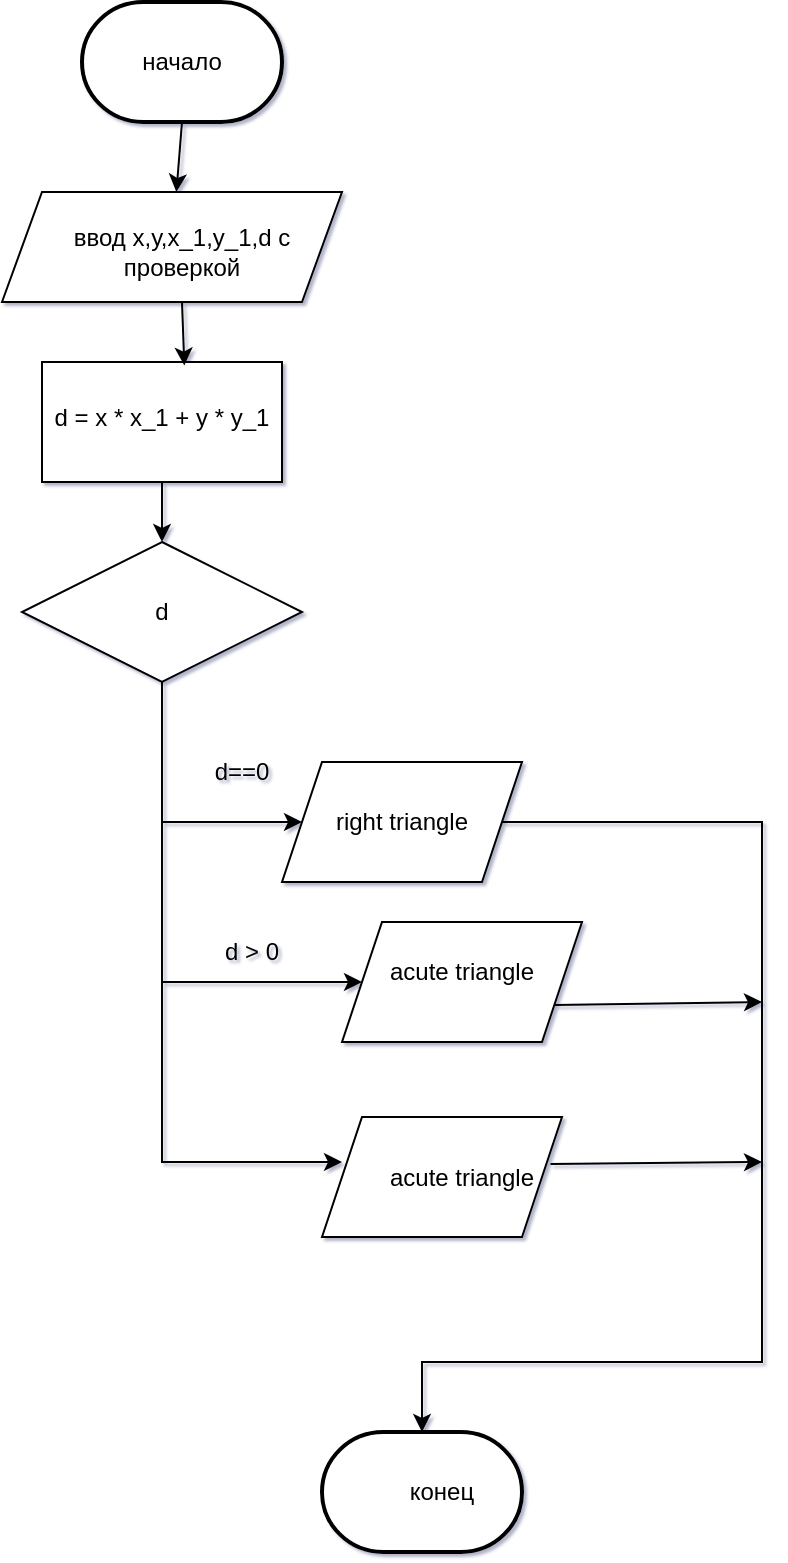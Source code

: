 <mxfile version="20.3.0" type="device"><diagram id="C5RBs43oDa-KdzZeNtuy" name="Page-1"><mxGraphModel dx="625" dy="664" grid="1" gridSize="10" guides="1" tooltips="1" connect="1" arrows="1" fold="1" page="1" pageScale="1" pageWidth="827" pageHeight="1169" math="0" shadow="1"><root><mxCell id="WIyWlLk6GJQsqaUBKTNV-0"/><mxCell id="WIyWlLk6GJQsqaUBKTNV-1" parent="WIyWlLk6GJQsqaUBKTNV-0"/><mxCell id="S0nZ6V1vKjC60AUOystu-18" style="edgeStyle=none;rounded=0;orthogonalLoop=1;jettySize=auto;html=1;exitX=0.5;exitY=1;exitDx=0;exitDy=0;exitPerimeter=0;" edge="1" parent="WIyWlLk6GJQsqaUBKTNV-1" source="S0nZ6V1vKjC60AUOystu-2" target="S0nZ6V1vKjC60AUOystu-14"><mxGeometry relative="1" as="geometry"/></mxCell><mxCell id="S0nZ6V1vKjC60AUOystu-2" value="" style="strokeWidth=2;html=1;shape=mxgraph.flowchart.terminator;whiteSpace=wrap;" vertex="1" parent="WIyWlLk6GJQsqaUBKTNV-1"><mxGeometry x="380" y="20" width="100" height="60" as="geometry"/></mxCell><mxCell id="S0nZ6V1vKjC60AUOystu-4" value="начало" style="text;html=1;strokeColor=none;fillColor=none;align=center;verticalAlign=middle;whiteSpace=wrap;rounded=0;" vertex="1" parent="WIyWlLk6GJQsqaUBKTNV-1"><mxGeometry x="400" y="30" width="60" height="40" as="geometry"/></mxCell><mxCell id="S0nZ6V1vKjC60AUOystu-10" value="Text" style="text;html=1;strokeColor=none;fillColor=none;align=center;verticalAlign=middle;whiteSpace=wrap;rounded=0;" vertex="1" parent="WIyWlLk6GJQsqaUBKTNV-1"><mxGeometry x="400" y="125" width="60" height="30" as="geometry"/></mxCell><mxCell id="S0nZ6V1vKjC60AUOystu-14" value="" style="shape=parallelogram;perimeter=parallelogramPerimeter;whiteSpace=wrap;html=1;fixedSize=1;" vertex="1" parent="WIyWlLk6GJQsqaUBKTNV-1"><mxGeometry x="340" y="115" width="170" height="55" as="geometry"/></mxCell><mxCell id="S0nZ6V1vKjC60AUOystu-36" value="" style="rounded=0;whiteSpace=wrap;html=1;" vertex="1" parent="WIyWlLk6GJQsqaUBKTNV-1"><mxGeometry x="360" y="200" width="120" height="60" as="geometry"/></mxCell><mxCell id="S0nZ6V1vKjC60AUOystu-39" value="" style="strokeWidth=2;html=1;shape=mxgraph.flowchart.terminator;whiteSpace=wrap;" vertex="1" parent="WIyWlLk6GJQsqaUBKTNV-1"><mxGeometry x="500" y="735" width="100" height="60" as="geometry"/></mxCell><mxCell id="S0nZ6V1vKjC60AUOystu-41" value="конец" style="text;html=1;strokeColor=none;fillColor=none;align=center;verticalAlign=middle;whiteSpace=wrap;rounded=0;" vertex="1" parent="WIyWlLk6GJQsqaUBKTNV-1"><mxGeometry x="530" y="750" width="60" height="30" as="geometry"/></mxCell><mxCell id="S0nZ6V1vKjC60AUOystu-47" style="edgeStyle=none;rounded=0;orthogonalLoop=1;jettySize=auto;html=1;exitX=0.5;exitY=1;exitDx=0;exitDy=0;entryX=0.593;entryY=0.03;entryDx=0;entryDy=0;entryPerimeter=0;" edge="1" parent="WIyWlLk6GJQsqaUBKTNV-1" source="S0nZ6V1vKjC60AUOystu-45" target="S0nZ6V1vKjC60AUOystu-36"><mxGeometry relative="1" as="geometry"/></mxCell><mxCell id="S0nZ6V1vKjC60AUOystu-45" value="ввод х,у,х_1,у_1,d с проверкой" style="text;html=1;strokeColor=none;fillColor=none;align=center;verticalAlign=middle;whiteSpace=wrap;rounded=0;" vertex="1" parent="WIyWlLk6GJQsqaUBKTNV-1"><mxGeometry x="365" y="120" width="130" height="50" as="geometry"/></mxCell><mxCell id="S0nZ6V1vKjC60AUOystu-49" style="edgeStyle=elbowEdgeStyle;rounded=0;orthogonalLoop=1;jettySize=auto;html=1;entryX=0.5;entryY=0;entryDx=0;entryDy=0;elbow=vertical;" edge="1" parent="WIyWlLk6GJQsqaUBKTNV-1" target="S0nZ6V1vKjC60AUOystu-48"><mxGeometry relative="1" as="geometry"><mxPoint x="420" y="260" as="sourcePoint"/></mxGeometry></mxCell><mxCell id="S0nZ6V1vKjC60AUOystu-46" value="d = x * x_1 + y * y_1" style="text;html=1;strokeColor=none;fillColor=none;align=center;verticalAlign=middle;whiteSpace=wrap;rounded=0;" vertex="1" parent="WIyWlLk6GJQsqaUBKTNV-1"><mxGeometry x="360" y="210" width="120" height="35" as="geometry"/></mxCell><mxCell id="S0nZ6V1vKjC60AUOystu-53" style="edgeStyle=elbowEdgeStyle;rounded=0;orthogonalLoop=1;jettySize=auto;html=1;exitX=0.5;exitY=1;exitDx=0;exitDy=0;" edge="1" parent="WIyWlLk6GJQsqaUBKTNV-1" source="S0nZ6V1vKjC60AUOystu-48"><mxGeometry relative="1" as="geometry"><mxPoint x="520" y="510" as="targetPoint"/><Array as="points"><mxPoint x="420" y="530"/></Array></mxGeometry></mxCell><mxCell id="S0nZ6V1vKjC60AUOystu-48" value="" style="rhombus;whiteSpace=wrap;html=1;" vertex="1" parent="WIyWlLk6GJQsqaUBKTNV-1"><mxGeometry x="350" y="290" width="140" height="70" as="geometry"/></mxCell><mxCell id="S0nZ6V1vKjC60AUOystu-57" value="d" style="text;html=1;strokeColor=none;fillColor=none;align=center;verticalAlign=middle;whiteSpace=wrap;rounded=0;" vertex="1" parent="WIyWlLk6GJQsqaUBKTNV-1"><mxGeometry x="390" y="310" width="60" height="30" as="geometry"/></mxCell><mxCell id="S0nZ6V1vKjC60AUOystu-58" value="" style="endArrow=classic;html=1;rounded=0;" edge="1" parent="WIyWlLk6GJQsqaUBKTNV-1"><mxGeometry width="50" height="50" relative="1" as="geometry"><mxPoint x="440" y="430" as="sourcePoint"/><mxPoint x="490" y="430" as="targetPoint"/><Array as="points"><mxPoint x="420" y="430"/><mxPoint x="440" y="430"/></Array></mxGeometry></mxCell><mxCell id="S0nZ6V1vKjC60AUOystu-59" value="" style="shape=parallelogram;perimeter=parallelogramPerimeter;whiteSpace=wrap;html=1;fixedSize=1;" vertex="1" parent="WIyWlLk6GJQsqaUBKTNV-1"><mxGeometry x="480" y="400" width="120" height="60" as="geometry"/></mxCell><mxCell id="S0nZ6V1vKjC60AUOystu-60" value="d==0" style="text;html=1;strokeColor=none;fillColor=none;align=center;verticalAlign=middle;whiteSpace=wrap;rounded=0;" vertex="1" parent="WIyWlLk6GJQsqaUBKTNV-1"><mxGeometry x="430" y="390" width="60" height="30" as="geometry"/></mxCell><mxCell id="S0nZ6V1vKjC60AUOystu-61" value="right triangle" style="text;html=1;strokeColor=none;fillColor=none;align=center;verticalAlign=middle;whiteSpace=wrap;rounded=0;" vertex="1" parent="WIyWlLk6GJQsqaUBKTNV-1"><mxGeometry x="500" y="400" width="80" height="60" as="geometry"/></mxCell><mxCell id="S0nZ6V1vKjC60AUOystu-62" value="d &gt; 0" style="text;html=1;strokeColor=none;fillColor=none;align=center;verticalAlign=middle;whiteSpace=wrap;rounded=0;" vertex="1" parent="WIyWlLk6GJQsqaUBKTNV-1"><mxGeometry x="435" y="480" width="60" height="30" as="geometry"/></mxCell><mxCell id="S0nZ6V1vKjC60AUOystu-63" value="" style="shape=parallelogram;perimeter=parallelogramPerimeter;whiteSpace=wrap;html=1;fixedSize=1;" vertex="1" parent="WIyWlLk6GJQsqaUBKTNV-1"><mxGeometry x="510" y="480" width="120" height="60" as="geometry"/></mxCell><mxCell id="S0nZ6V1vKjC60AUOystu-64" value="acute triangle" style="text;html=1;strokeColor=none;fillColor=none;align=center;verticalAlign=middle;whiteSpace=wrap;rounded=0;" vertex="1" parent="WIyWlLk6GJQsqaUBKTNV-1"><mxGeometry x="530" y="480" width="80" height="50" as="geometry"/></mxCell><mxCell id="S0nZ6V1vKjC60AUOystu-65" value="" style="endArrow=classic;html=1;rounded=0;" edge="1" parent="WIyWlLk6GJQsqaUBKTNV-1"><mxGeometry width="50" height="50" relative="1" as="geometry"><mxPoint x="420" y="510" as="sourcePoint"/><mxPoint x="510" y="600" as="targetPoint"/><Array as="points"><mxPoint x="420" y="600"/></Array></mxGeometry></mxCell><mxCell id="S0nZ6V1vKjC60AUOystu-66" value="" style="shape=parallelogram;perimeter=parallelogramPerimeter;whiteSpace=wrap;html=1;fixedSize=1;" vertex="1" parent="WIyWlLk6GJQsqaUBKTNV-1"><mxGeometry x="500" y="577.5" width="120" height="60" as="geometry"/></mxCell><mxCell id="S0nZ6V1vKjC60AUOystu-67" value="acute triangle" style="text;html=1;strokeColor=none;fillColor=none;align=center;verticalAlign=middle;whiteSpace=wrap;rounded=0;" vertex="1" parent="WIyWlLk6GJQsqaUBKTNV-1"><mxGeometry x="530" y="590" width="80" height="35" as="geometry"/></mxCell><mxCell id="S0nZ6V1vKjC60AUOystu-70" value="" style="endArrow=classic;html=1;rounded=0;exitX=1;exitY=0.5;exitDx=0;exitDy=0;" edge="1" parent="WIyWlLk6GJQsqaUBKTNV-1" source="S0nZ6V1vKjC60AUOystu-59" target="S0nZ6V1vKjC60AUOystu-39"><mxGeometry width="50" height="50" relative="1" as="geometry"><mxPoint x="560" y="590" as="sourcePoint"/><mxPoint x="720" y="770" as="targetPoint"/><Array as="points"><mxPoint x="720" y="430"/><mxPoint x="720" y="700"/><mxPoint x="550" y="700"/></Array></mxGeometry></mxCell><mxCell id="S0nZ6V1vKjC60AUOystu-72" value="" style="endArrow=classic;html=1;rounded=0;exitX=1;exitY=0.75;exitDx=0;exitDy=0;" edge="1" parent="WIyWlLk6GJQsqaUBKTNV-1" source="S0nZ6V1vKjC60AUOystu-63"><mxGeometry width="50" height="50" relative="1" as="geometry"><mxPoint x="590" y="562" as="sourcePoint"/><mxPoint x="720" y="520" as="targetPoint"/></mxGeometry></mxCell><mxCell id="S0nZ6V1vKjC60AUOystu-73" value="" style="endArrow=classic;html=1;rounded=0;exitX=0.952;exitY=0.392;exitDx=0;exitDy=0;exitPerimeter=0;" edge="1" parent="WIyWlLk6GJQsqaUBKTNV-1" source="S0nZ6V1vKjC60AUOystu-66"><mxGeometry width="50" height="50" relative="1" as="geometry"><mxPoint x="560" y="590" as="sourcePoint"/><mxPoint x="720" y="600" as="targetPoint"/></mxGeometry></mxCell></root></mxGraphModel></diagram></mxfile>